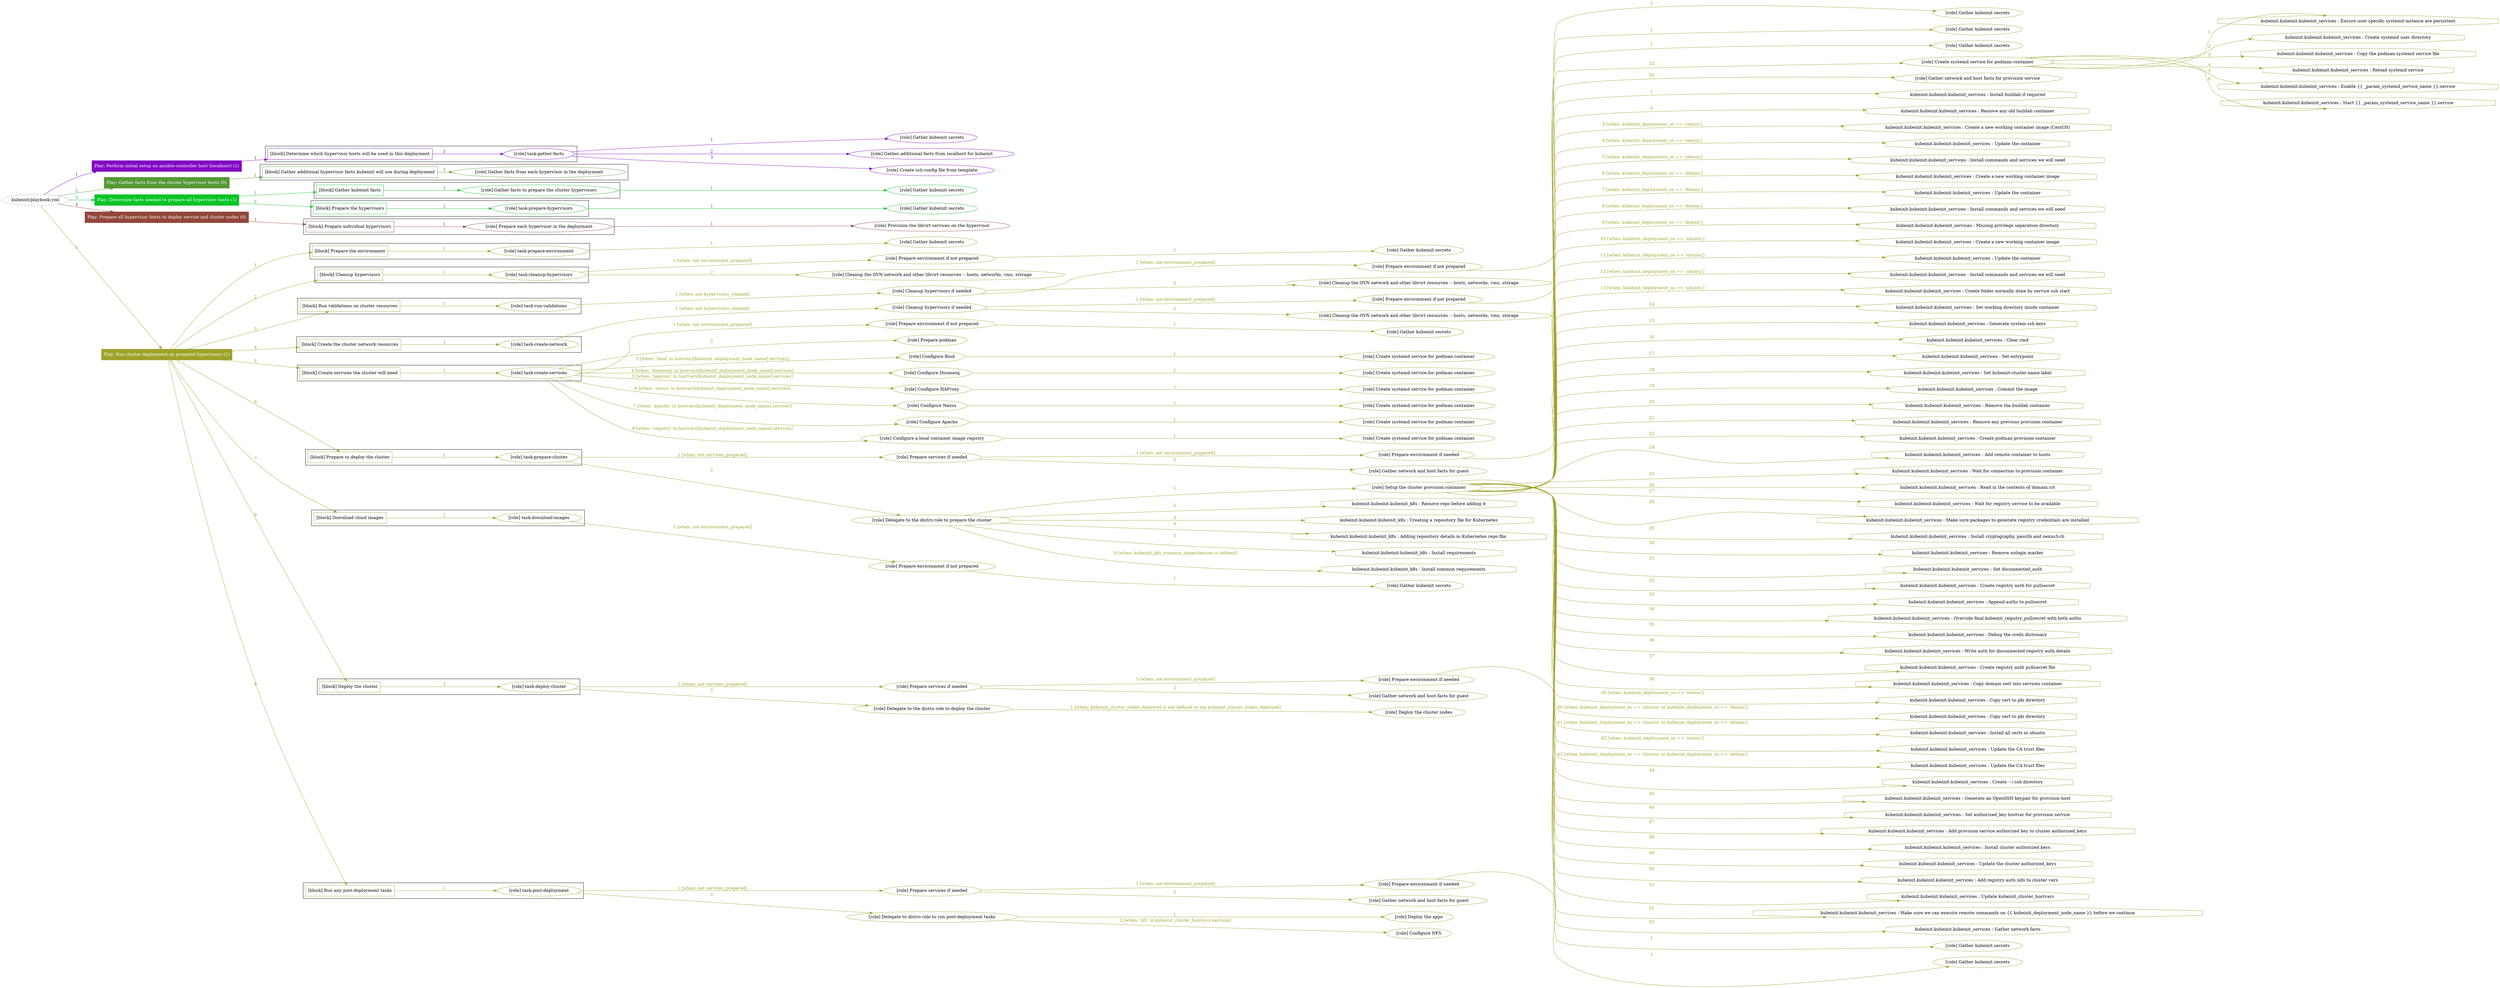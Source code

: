 digraph {
	graph [concentrate=true ordering=in rankdir=LR ratio=fill]
	edge [esep=5 sep=10]
	"kubeinit/playbook.yml" [URL="/home/runner/work/kubeinit/kubeinit/kubeinit/playbook.yml" id=playbook_b3416d8f style=dotted]
	play_fd569763 [label="Play: Perform initial setup on ansible-controller host (localhost) (1)" URL="/home/runner/work/kubeinit/kubeinit/kubeinit/playbook.yml" color="#8209c3" fontcolor="#ffffff" id=play_fd569763 shape=box style=filled tooltip=localhost]
	"kubeinit/playbook.yml" -> play_fd569763 [label="1 " color="#8209c3" fontcolor="#8209c3" id=edge_8a9c377c labeltooltip="1 " tooltip="1 "]
	subgraph "Gather kubeinit secrets" {
		role_322d7747 [label="[role] Gather kubeinit secrets" URL="/home/runner/.ansible/collections/ansible_collections/kubeinit/kubeinit/roles/kubeinit_prepare/tasks/build_hypervisors_group.yml" color="#8209c3" id=role_322d7747 tooltip="Gather kubeinit secrets"]
	}
	subgraph "Gather additional facts from localhost for kubeinit" {
		role_2d571741 [label="[role] Gather additional facts from localhost for kubeinit" URL="/home/runner/.ansible/collections/ansible_collections/kubeinit/kubeinit/roles/kubeinit_prepare/tasks/build_hypervisors_group.yml" color="#8209c3" id=role_2d571741 tooltip="Gather additional facts from localhost for kubeinit"]
	}
	subgraph "Create ssh config file from template" {
		role_cb05322a [label="[role] Create ssh config file from template" URL="/home/runner/.ansible/collections/ansible_collections/kubeinit/kubeinit/roles/kubeinit_prepare/tasks/build_hypervisors_group.yml" color="#8209c3" id=role_cb05322a tooltip="Create ssh config file from template"]
	}
	subgraph "task-gather-facts" {
		role_58dc5c7d [label="[role] task-gather-facts" URL="/home/runner/work/kubeinit/kubeinit/kubeinit/playbook.yml" color="#8209c3" id=role_58dc5c7d tooltip="task-gather-facts"]
		role_58dc5c7d -> role_322d7747 [label="1 " color="#8209c3" fontcolor="#8209c3" id=edge_8bb8704e labeltooltip="1 " tooltip="1 "]
		role_58dc5c7d -> role_2d571741 [label="2 " color="#8209c3" fontcolor="#8209c3" id=edge_dc68b9fc labeltooltip="2 " tooltip="2 "]
		role_58dc5c7d -> role_cb05322a [label="3 " color="#8209c3" fontcolor="#8209c3" id=edge_d5efa29c labeltooltip="3 " tooltip="3 "]
	}
	subgraph "Play: Perform initial setup on ansible-controller host (localhost) (1)" {
		play_fd569763 -> block_cd9142cb [label=1 color="#8209c3" fontcolor="#8209c3" id=edge_c096bdef labeltooltip=1 tooltip=1]
		subgraph cluster_block_cd9142cb {
			block_cd9142cb [label="[block] Determine which hypervisor hosts will be used in this deployment" URL="/home/runner/work/kubeinit/kubeinit/kubeinit/playbook.yml" color="#8209c3" id=block_cd9142cb labeltooltip="Determine which hypervisor hosts will be used in this deployment" shape=box tooltip="Determine which hypervisor hosts will be used in this deployment"]
			block_cd9142cb -> role_58dc5c7d [label="1 " color="#8209c3" fontcolor="#8209c3" id=edge_5bec288b labeltooltip="1 " tooltip="1 "]
		}
	}
	play_3fd7e60c [label="Play: Gather facts from the cluster hypervisor hosts (0)" URL="/home/runner/work/kubeinit/kubeinit/kubeinit/playbook.yml" color="#539834" fontcolor="#ffffff" id=play_3fd7e60c shape=box style=filled tooltip="Play: Gather facts from the cluster hypervisor hosts (0)"]
	"kubeinit/playbook.yml" -> play_3fd7e60c [label="2 " color="#539834" fontcolor="#539834" id=edge_1d6f51f3 labeltooltip="2 " tooltip="2 "]
	subgraph "Gather facts from each hypervisor in the deployment" {
		role_7e8f3660 [label="[role] Gather facts from each hypervisor in the deployment" URL="/home/runner/work/kubeinit/kubeinit/kubeinit/playbook.yml" color="#539834" id=role_7e8f3660 tooltip="Gather facts from each hypervisor in the deployment"]
	}
	subgraph "Play: Gather facts from the cluster hypervisor hosts (0)" {
		play_3fd7e60c -> block_48d3ed5f [label=1 color="#539834" fontcolor="#539834" id=edge_2fdf6355 labeltooltip=1 tooltip=1]
		subgraph cluster_block_48d3ed5f {
			block_48d3ed5f [label="[block] Gather additional hypervisor facts kubeinit will use during deployment" URL="/home/runner/work/kubeinit/kubeinit/kubeinit/playbook.yml" color="#539834" id=block_48d3ed5f labeltooltip="Gather additional hypervisor facts kubeinit will use during deployment" shape=box tooltip="Gather additional hypervisor facts kubeinit will use during deployment"]
			block_48d3ed5f -> role_7e8f3660 [label="1 " color="#539834" fontcolor="#539834" id=edge_7807d9f0 labeltooltip="1 " tooltip="1 "]
		}
	}
	play_83ef23b7 [label="Play: Determine facts needed to prepare all hypervisor hosts (1)" URL="/home/runner/work/kubeinit/kubeinit/kubeinit/playbook.yml" color="#08c426" fontcolor="#ffffff" id=play_83ef23b7 shape=box style=filled tooltip=localhost]
	"kubeinit/playbook.yml" -> play_83ef23b7 [label="3 " color="#08c426" fontcolor="#08c426" id=edge_956e47e1 labeltooltip="3 " tooltip="3 "]
	subgraph "Gather kubeinit secrets" {
		role_5e78f9cd [label="[role] Gather kubeinit secrets" URL="/home/runner/.ansible/collections/ansible_collections/kubeinit/kubeinit/roles/kubeinit_prepare/tasks/gather_kubeinit_facts.yml" color="#08c426" id=role_5e78f9cd tooltip="Gather kubeinit secrets"]
	}
	subgraph "Gather facts to prepare the cluster hypervisors" {
		role_5aac9de9 [label="[role] Gather facts to prepare the cluster hypervisors" URL="/home/runner/work/kubeinit/kubeinit/kubeinit/playbook.yml" color="#08c426" id=role_5aac9de9 tooltip="Gather facts to prepare the cluster hypervisors"]
		role_5aac9de9 -> role_5e78f9cd [label="1 " color="#08c426" fontcolor="#08c426" id=edge_29bd4175 labeltooltip="1 " tooltip="1 "]
	}
	subgraph "Gather kubeinit secrets" {
		role_15485537 [label="[role] Gather kubeinit secrets" URL="/home/runner/.ansible/collections/ansible_collections/kubeinit/kubeinit/roles/kubeinit_prepare/tasks/gather_kubeinit_facts.yml" color="#08c426" id=role_15485537 tooltip="Gather kubeinit secrets"]
	}
	subgraph "task-prepare-hypervisors" {
		role_ea4166f0 [label="[role] task-prepare-hypervisors" URL="/home/runner/work/kubeinit/kubeinit/kubeinit/playbook.yml" color="#08c426" id=role_ea4166f0 tooltip="task-prepare-hypervisors"]
		role_ea4166f0 -> role_15485537 [label="1 " color="#08c426" fontcolor="#08c426" id=edge_aa54c08b labeltooltip="1 " tooltip="1 "]
	}
	subgraph "Play: Determine facts needed to prepare all hypervisor hosts (1)" {
		play_83ef23b7 -> block_92faa957 [label=1 color="#08c426" fontcolor="#08c426" id=edge_bd761335 labeltooltip=1 tooltip=1]
		subgraph cluster_block_92faa957 {
			block_92faa957 [label="[block] Gather kubeinit facts" URL="/home/runner/work/kubeinit/kubeinit/kubeinit/playbook.yml" color="#08c426" id=block_92faa957 labeltooltip="Gather kubeinit facts" shape=box tooltip="Gather kubeinit facts"]
			block_92faa957 -> role_5aac9de9 [label="1 " color="#08c426" fontcolor="#08c426" id=edge_78987be7 labeltooltip="1 " tooltip="1 "]
		}
		play_83ef23b7 -> block_ab99f9f1 [label=2 color="#08c426" fontcolor="#08c426" id=edge_6a41f0d6 labeltooltip=2 tooltip=2]
		subgraph cluster_block_ab99f9f1 {
			block_ab99f9f1 [label="[block] Prepare the hypervisors" URL="/home/runner/work/kubeinit/kubeinit/kubeinit/playbook.yml" color="#08c426" id=block_ab99f9f1 labeltooltip="Prepare the hypervisors" shape=box tooltip="Prepare the hypervisors"]
			block_ab99f9f1 -> role_ea4166f0 [label="1 " color="#08c426" fontcolor="#08c426" id=edge_3c3e2d4c labeltooltip="1 " tooltip="1 "]
		}
	}
	play_96cda609 [label="Play: Prepare all hypervisor hosts to deploy service and cluster nodes (0)" URL="/home/runner/work/kubeinit/kubeinit/kubeinit/playbook.yml" color="#92463a" fontcolor="#ffffff" id=play_96cda609 shape=box style=filled tooltip="Play: Prepare all hypervisor hosts to deploy service and cluster nodes (0)"]
	"kubeinit/playbook.yml" -> play_96cda609 [label="4 " color="#92463a" fontcolor="#92463a" id=edge_755c7fca labeltooltip="4 " tooltip="4 "]
	subgraph "Provision the libvirt services on the hypervisor" {
		role_9b115b79 [label="[role] Provision the libvirt services on the hypervisor" URL="/home/runner/.ansible/collections/ansible_collections/kubeinit/kubeinit/roles/kubeinit_prepare/tasks/prepare_hypervisor.yml" color="#92463a" id=role_9b115b79 tooltip="Provision the libvirt services on the hypervisor"]
	}
	subgraph "Prepare each hypervisor in the deployment" {
		role_2d59271d [label="[role] Prepare each hypervisor in the deployment" URL="/home/runner/work/kubeinit/kubeinit/kubeinit/playbook.yml" color="#92463a" id=role_2d59271d tooltip="Prepare each hypervisor in the deployment"]
		role_2d59271d -> role_9b115b79 [label="1 " color="#92463a" fontcolor="#92463a" id=edge_8f5d765c labeltooltip="1 " tooltip="1 "]
	}
	subgraph "Play: Prepare all hypervisor hosts to deploy service and cluster nodes (0)" {
		play_96cda609 -> block_7802dec0 [label=1 color="#92463a" fontcolor="#92463a" id=edge_603511b9 labeltooltip=1 tooltip=1]
		subgraph cluster_block_7802dec0 {
			block_7802dec0 [label="[block] Prepare individual hypervisors" URL="/home/runner/work/kubeinit/kubeinit/kubeinit/playbook.yml" color="#92463a" id=block_7802dec0 labeltooltip="Prepare individual hypervisors" shape=box tooltip="Prepare individual hypervisors"]
			block_7802dec0 -> role_2d59271d [label="1 " color="#92463a" fontcolor="#92463a" id=edge_80a7480c labeltooltip="1 " tooltip="1 "]
		}
	}
	play_c8a33eca [label="Play: Run cluster deployment on prepared hypervisors (1)" URL="/home/runner/work/kubeinit/kubeinit/kubeinit/playbook.yml" color="#9ea22a" fontcolor="#ffffff" id=play_c8a33eca shape=box style=filled tooltip=localhost]
	"kubeinit/playbook.yml" -> play_c8a33eca [label="5 " color="#9ea22a" fontcolor="#9ea22a" id=edge_1a019daa labeltooltip="5 " tooltip="5 "]
	subgraph "Gather kubeinit secrets" {
		role_10b0acac [label="[role] Gather kubeinit secrets" URL="/home/runner/.ansible/collections/ansible_collections/kubeinit/kubeinit/roles/kubeinit_prepare/tasks/gather_kubeinit_facts.yml" color="#9ea22a" id=role_10b0acac tooltip="Gather kubeinit secrets"]
	}
	subgraph "task-prepare-environment" {
		role_7eb917da [label="[role] task-prepare-environment" URL="/home/runner/work/kubeinit/kubeinit/kubeinit/playbook.yml" color="#9ea22a" id=role_7eb917da tooltip="task-prepare-environment"]
		role_7eb917da -> role_10b0acac [label="1 " color="#9ea22a" fontcolor="#9ea22a" id=edge_10328e99 labeltooltip="1 " tooltip="1 "]
	}
	subgraph "Gather kubeinit secrets" {
		role_ac7f3b82 [label="[role] Gather kubeinit secrets" URL="/home/runner/.ansible/collections/ansible_collections/kubeinit/kubeinit/roles/kubeinit_prepare/tasks/gather_kubeinit_facts.yml" color="#9ea22a" id=role_ac7f3b82 tooltip="Gather kubeinit secrets"]
	}
	subgraph "Prepare environment if not prepared" {
		role_9404dc95 [label="[role] Prepare environment if not prepared" URL="/home/runner/.ansible/collections/ansible_collections/kubeinit/kubeinit/roles/kubeinit_prepare/tasks/cleanup_hypervisors.yml" color="#9ea22a" id=role_9404dc95 tooltip="Prepare environment if not prepared"]
		role_9404dc95 -> role_ac7f3b82 [label="1 " color="#9ea22a" fontcolor="#9ea22a" id=edge_b0824586 labeltooltip="1 " tooltip="1 "]
	}
	subgraph "Cleanup the OVN network and other libvirt resources -- hosts, networks, vms, storage" {
		role_4b8ebdba [label="[role] Cleanup the OVN network and other libvirt resources -- hosts, networks, vms, storage" URL="/home/runner/.ansible/collections/ansible_collections/kubeinit/kubeinit/roles/kubeinit_prepare/tasks/cleanup_hypervisors.yml" color="#9ea22a" id=role_4b8ebdba tooltip="Cleanup the OVN network and other libvirt resources -- hosts, networks, vms, storage"]
	}
	subgraph "task-cleanup-hypervisors" {
		role_7f557d3e [label="[role] task-cleanup-hypervisors" URL="/home/runner/work/kubeinit/kubeinit/kubeinit/playbook.yml" color="#9ea22a" id=role_7f557d3e tooltip="task-cleanup-hypervisors"]
		role_7f557d3e -> role_9404dc95 [label="1 [when: not environment_prepared]" color="#9ea22a" fontcolor="#9ea22a" id=edge_1dd6316a labeltooltip="1 [when: not environment_prepared]" tooltip="1 [when: not environment_prepared]"]
		role_7f557d3e -> role_4b8ebdba [label="2 " color="#9ea22a" fontcolor="#9ea22a" id=edge_b00d656f labeltooltip="2 " tooltip="2 "]
	}
	subgraph "Gather kubeinit secrets" {
		role_d7be9f04 [label="[role] Gather kubeinit secrets" URL="/home/runner/.ansible/collections/ansible_collections/kubeinit/kubeinit/roles/kubeinit_prepare/tasks/gather_kubeinit_facts.yml" color="#9ea22a" id=role_d7be9f04 tooltip="Gather kubeinit secrets"]
	}
	subgraph "Prepare environment if not prepared" {
		role_6b395ef8 [label="[role] Prepare environment if not prepared" URL="/home/runner/.ansible/collections/ansible_collections/kubeinit/kubeinit/roles/kubeinit_prepare/tasks/cleanup_hypervisors.yml" color="#9ea22a" id=role_6b395ef8 tooltip="Prepare environment if not prepared"]
		role_6b395ef8 -> role_d7be9f04 [label="1 " color="#9ea22a" fontcolor="#9ea22a" id=edge_71168434 labeltooltip="1 " tooltip="1 "]
	}
	subgraph "Cleanup the OVN network and other libvirt resources -- hosts, networks, vms, storage" {
		role_83fd0881 [label="[role] Cleanup the OVN network and other libvirt resources -- hosts, networks, vms, storage" URL="/home/runner/.ansible/collections/ansible_collections/kubeinit/kubeinit/roles/kubeinit_prepare/tasks/cleanup_hypervisors.yml" color="#9ea22a" id=role_83fd0881 tooltip="Cleanup the OVN network and other libvirt resources -- hosts, networks, vms, storage"]
	}
	subgraph "Cleanup hypervisors if needed" {
		role_e8c65f65 [label="[role] Cleanup hypervisors if needed" URL="/home/runner/.ansible/collections/ansible_collections/kubeinit/kubeinit/roles/kubeinit_validations/tasks/main.yml" color="#9ea22a" id=role_e8c65f65 tooltip="Cleanup hypervisors if needed"]
		role_e8c65f65 -> role_6b395ef8 [label="1 [when: not environment_prepared]" color="#9ea22a" fontcolor="#9ea22a" id=edge_43f5941b labeltooltip="1 [when: not environment_prepared]" tooltip="1 [when: not environment_prepared]"]
		role_e8c65f65 -> role_83fd0881 [label="2 " color="#9ea22a" fontcolor="#9ea22a" id=edge_39899514 labeltooltip="2 " tooltip="2 "]
	}
	subgraph "task-run-validations" {
		role_4b476eff [label="[role] task-run-validations" URL="/home/runner/work/kubeinit/kubeinit/kubeinit/playbook.yml" color="#9ea22a" id=role_4b476eff tooltip="task-run-validations"]
		role_4b476eff -> role_e8c65f65 [label="1 [when: not hypervisors_cleaned]" color="#9ea22a" fontcolor="#9ea22a" id=edge_31f9dbc5 labeltooltip="1 [when: not hypervisors_cleaned]" tooltip="1 [when: not hypervisors_cleaned]"]
	}
	subgraph "Gather kubeinit secrets" {
		role_bfc71803 [label="[role] Gather kubeinit secrets" URL="/home/runner/.ansible/collections/ansible_collections/kubeinit/kubeinit/roles/kubeinit_prepare/tasks/gather_kubeinit_facts.yml" color="#9ea22a" id=role_bfc71803 tooltip="Gather kubeinit secrets"]
	}
	subgraph "Prepare environment if not prepared" {
		role_e8316c96 [label="[role] Prepare environment if not prepared" URL="/home/runner/.ansible/collections/ansible_collections/kubeinit/kubeinit/roles/kubeinit_prepare/tasks/cleanup_hypervisors.yml" color="#9ea22a" id=role_e8316c96 tooltip="Prepare environment if not prepared"]
		role_e8316c96 -> role_bfc71803 [label="1 " color="#9ea22a" fontcolor="#9ea22a" id=edge_3efb3da5 labeltooltip="1 " tooltip="1 "]
	}
	subgraph "Cleanup the OVN network and other libvirt resources -- hosts, networks, vms, storage" {
		role_7d3b882e [label="[role] Cleanup the OVN network and other libvirt resources -- hosts, networks, vms, storage" URL="/home/runner/.ansible/collections/ansible_collections/kubeinit/kubeinit/roles/kubeinit_prepare/tasks/cleanup_hypervisors.yml" color="#9ea22a" id=role_7d3b882e tooltip="Cleanup the OVN network and other libvirt resources -- hosts, networks, vms, storage"]
	}
	subgraph "Cleanup hypervisors if needed" {
		role_011f286a [label="[role] Cleanup hypervisors if needed" URL="/home/runner/.ansible/collections/ansible_collections/kubeinit/kubeinit/roles/kubeinit_libvirt/tasks/create_network.yml" color="#9ea22a" id=role_011f286a tooltip="Cleanup hypervisors if needed"]
		role_011f286a -> role_e8316c96 [label="1 [when: not environment_prepared]" color="#9ea22a" fontcolor="#9ea22a" id=edge_737bdbef labeltooltip="1 [when: not environment_prepared]" tooltip="1 [when: not environment_prepared]"]
		role_011f286a -> role_7d3b882e [label="2 " color="#9ea22a" fontcolor="#9ea22a" id=edge_11aa9b62 labeltooltip="2 " tooltip="2 "]
	}
	subgraph "task-create-network" {
		role_1a656f13 [label="[role] task-create-network" URL="/home/runner/work/kubeinit/kubeinit/kubeinit/playbook.yml" color="#9ea22a" id=role_1a656f13 tooltip="task-create-network"]
		role_1a656f13 -> role_011f286a [label="1 [when: not hypervisors_cleaned]" color="#9ea22a" fontcolor="#9ea22a" id=edge_39ecb67a labeltooltip="1 [when: not hypervisors_cleaned]" tooltip="1 [when: not hypervisors_cleaned]"]
	}
	subgraph "Gather kubeinit secrets" {
		role_6e48ac9e [label="[role] Gather kubeinit secrets" URL="/home/runner/.ansible/collections/ansible_collections/kubeinit/kubeinit/roles/kubeinit_prepare/tasks/gather_kubeinit_facts.yml" color="#9ea22a" id=role_6e48ac9e tooltip="Gather kubeinit secrets"]
	}
	subgraph "Prepare environment if not prepared" {
		role_71e29113 [label="[role] Prepare environment if not prepared" URL="/home/runner/.ansible/collections/ansible_collections/kubeinit/kubeinit/roles/kubeinit_services/tasks/main.yml" color="#9ea22a" id=role_71e29113 tooltip="Prepare environment if not prepared"]
		role_71e29113 -> role_6e48ac9e [label="1 " color="#9ea22a" fontcolor="#9ea22a" id=edge_6d2fba63 labeltooltip="1 " tooltip="1 "]
	}
	subgraph "Prepare podman" {
		role_1dbd72f5 [label="[role] Prepare podman" URL="/home/runner/.ansible/collections/ansible_collections/kubeinit/kubeinit/roles/kubeinit_services/tasks/00_create_service_pod.yml" color="#9ea22a" id=role_1dbd72f5 tooltip="Prepare podman"]
	}
	subgraph "Create systemd service for podman container" {
		role_14b54a7f [label="[role] Create systemd service for podman container" URL="/home/runner/.ansible/collections/ansible_collections/kubeinit/kubeinit/roles/kubeinit_bind/tasks/main.yml" color="#9ea22a" id=role_14b54a7f tooltip="Create systemd service for podman container"]
	}
	subgraph "Configure Bind" {
		role_1a817713 [label="[role] Configure Bind" URL="/home/runner/.ansible/collections/ansible_collections/kubeinit/kubeinit/roles/kubeinit_services/tasks/start_services_containers.yml" color="#9ea22a" id=role_1a817713 tooltip="Configure Bind"]
		role_1a817713 -> role_14b54a7f [label="1 " color="#9ea22a" fontcolor="#9ea22a" id=edge_15298d9f labeltooltip="1 " tooltip="1 "]
	}
	subgraph "Create systemd service for podman container" {
		role_ffe91bc5 [label="[role] Create systemd service for podman container" URL="/home/runner/.ansible/collections/ansible_collections/kubeinit/kubeinit/roles/kubeinit_dnsmasq/tasks/main.yml" color="#9ea22a" id=role_ffe91bc5 tooltip="Create systemd service for podman container"]
	}
	subgraph "Configure Dnsmasq" {
		role_55f1e4ba [label="[role] Configure Dnsmasq" URL="/home/runner/.ansible/collections/ansible_collections/kubeinit/kubeinit/roles/kubeinit_services/tasks/start_services_containers.yml" color="#9ea22a" id=role_55f1e4ba tooltip="Configure Dnsmasq"]
		role_55f1e4ba -> role_ffe91bc5 [label="1 " color="#9ea22a" fontcolor="#9ea22a" id=edge_4f33a0b7 labeltooltip="1 " tooltip="1 "]
	}
	subgraph "Create systemd service for podman container" {
		role_f9901651 [label="[role] Create systemd service for podman container" URL="/home/runner/.ansible/collections/ansible_collections/kubeinit/kubeinit/roles/kubeinit_haproxy/tasks/main.yml" color="#9ea22a" id=role_f9901651 tooltip="Create systemd service for podman container"]
	}
	subgraph "Configure HAProxy" {
		role_6c4566d5 [label="[role] Configure HAProxy" URL="/home/runner/.ansible/collections/ansible_collections/kubeinit/kubeinit/roles/kubeinit_services/tasks/start_services_containers.yml" color="#9ea22a" id=role_6c4566d5 tooltip="Configure HAProxy"]
		role_6c4566d5 -> role_f9901651 [label="1 " color="#9ea22a" fontcolor="#9ea22a" id=edge_6828bb05 labeltooltip="1 " tooltip="1 "]
	}
	subgraph "Create systemd service for podman container" {
		role_1521fa7a [label="[role] Create systemd service for podman container" URL="/home/runner/.ansible/collections/ansible_collections/kubeinit/kubeinit/roles/kubeinit_nexus/tasks/main.yml" color="#9ea22a" id=role_1521fa7a tooltip="Create systemd service for podman container"]
	}
	subgraph "Configure Nexus" {
		role_1a58675e [label="[role] Configure Nexus" URL="/home/runner/.ansible/collections/ansible_collections/kubeinit/kubeinit/roles/kubeinit_services/tasks/start_services_containers.yml" color="#9ea22a" id=role_1a58675e tooltip="Configure Nexus"]
		role_1a58675e -> role_1521fa7a [label="1 " color="#9ea22a" fontcolor="#9ea22a" id=edge_c9ce24ab labeltooltip="1 " tooltip="1 "]
	}
	subgraph "Create systemd service for podman container" {
		role_da7bd4a3 [label="[role] Create systemd service for podman container" URL="/home/runner/.ansible/collections/ansible_collections/kubeinit/kubeinit/roles/kubeinit_apache/tasks/main.yml" color="#9ea22a" id=role_da7bd4a3 tooltip="Create systemd service for podman container"]
	}
	subgraph "Configure Apache" {
		role_85d810dc [label="[role] Configure Apache" URL="/home/runner/.ansible/collections/ansible_collections/kubeinit/kubeinit/roles/kubeinit_services/tasks/start_services_containers.yml" color="#9ea22a" id=role_85d810dc tooltip="Configure Apache"]
		role_85d810dc -> role_da7bd4a3 [label="1 " color="#9ea22a" fontcolor="#9ea22a" id=edge_a7cd61ab labeltooltip="1 " tooltip="1 "]
	}
	subgraph "Create systemd service for podman container" {
		role_2ad69a02 [label="[role] Create systemd service for podman container" URL="/home/runner/.ansible/collections/ansible_collections/kubeinit/kubeinit/roles/kubeinit_registry/tasks/main.yml" color="#9ea22a" id=role_2ad69a02 tooltip="Create systemd service for podman container"]
	}
	subgraph "Configure a local container image registry" {
		role_e9f3b0f0 [label="[role] Configure a local container image registry" URL="/home/runner/.ansible/collections/ansible_collections/kubeinit/kubeinit/roles/kubeinit_services/tasks/start_services_containers.yml" color="#9ea22a" id=role_e9f3b0f0 tooltip="Configure a local container image registry"]
		role_e9f3b0f0 -> role_2ad69a02 [label="1 " color="#9ea22a" fontcolor="#9ea22a" id=edge_37debab0 labeltooltip="1 " tooltip="1 "]
	}
	subgraph "task-create-services" {
		role_e4945f37 [label="[role] task-create-services" URL="/home/runner/work/kubeinit/kubeinit/kubeinit/playbook.yml" color="#9ea22a" id=role_e4945f37 tooltip="task-create-services"]
		role_e4945f37 -> role_71e29113 [label="1 [when: not environment_prepared]" color="#9ea22a" fontcolor="#9ea22a" id=edge_9243be4b labeltooltip="1 [when: not environment_prepared]" tooltip="1 [when: not environment_prepared]"]
		role_e4945f37 -> role_1dbd72f5 [label="2 " color="#9ea22a" fontcolor="#9ea22a" id=edge_e38714dc labeltooltip="2 " tooltip="2 "]
		role_e4945f37 -> role_1a817713 [label="3 [when: 'bind' in hostvars[kubeinit_deployment_node_name].services]" color="#9ea22a" fontcolor="#9ea22a" id=edge_de2d6682 labeltooltip="3 [when: 'bind' in hostvars[kubeinit_deployment_node_name].services]" tooltip="3 [when: 'bind' in hostvars[kubeinit_deployment_node_name].services]"]
		role_e4945f37 -> role_55f1e4ba [label="4 [when: 'dnsmasq' in hostvars[kubeinit_deployment_node_name].services]" color="#9ea22a" fontcolor="#9ea22a" id=edge_5c44841a labeltooltip="4 [when: 'dnsmasq' in hostvars[kubeinit_deployment_node_name].services]" tooltip="4 [when: 'dnsmasq' in hostvars[kubeinit_deployment_node_name].services]"]
		role_e4945f37 -> role_6c4566d5 [label="5 [when: 'haproxy' in hostvars[kubeinit_deployment_node_name].services]" color="#9ea22a" fontcolor="#9ea22a" id=edge_cca8a51e labeltooltip="5 [when: 'haproxy' in hostvars[kubeinit_deployment_node_name].services]" tooltip="5 [when: 'haproxy' in hostvars[kubeinit_deployment_node_name].services]"]
		role_e4945f37 -> role_1a58675e [label="6 [when: 'nexus' in hostvars[kubeinit_deployment_node_name].services]" color="#9ea22a" fontcolor="#9ea22a" id=edge_0fe5371f labeltooltip="6 [when: 'nexus' in hostvars[kubeinit_deployment_node_name].services]" tooltip="6 [when: 'nexus' in hostvars[kubeinit_deployment_node_name].services]"]
		role_e4945f37 -> role_85d810dc [label="7 [when: 'apache' in hostvars[kubeinit_deployment_node_name].services]" color="#9ea22a" fontcolor="#9ea22a" id=edge_439ebc0a labeltooltip="7 [when: 'apache' in hostvars[kubeinit_deployment_node_name].services]" tooltip="7 [when: 'apache' in hostvars[kubeinit_deployment_node_name].services]"]
		role_e4945f37 -> role_e9f3b0f0 [label="8 [when: 'registry' in hostvars[kubeinit_deployment_node_name].services]" color="#9ea22a" fontcolor="#9ea22a" id=edge_e17c7485 labeltooltip="8 [when: 'registry' in hostvars[kubeinit_deployment_node_name].services]" tooltip="8 [when: 'registry' in hostvars[kubeinit_deployment_node_name].services]"]
	}
	subgraph "Gather kubeinit secrets" {
		role_d0b4df76 [label="[role] Gather kubeinit secrets" URL="/home/runner/.ansible/collections/ansible_collections/kubeinit/kubeinit/roles/kubeinit_prepare/tasks/gather_kubeinit_facts.yml" color="#9ea22a" id=role_d0b4df76 tooltip="Gather kubeinit secrets"]
	}
	subgraph "Prepare environment if needed" {
		role_407da2c3 [label="[role] Prepare environment if needed" URL="/home/runner/.ansible/collections/ansible_collections/kubeinit/kubeinit/roles/kubeinit_services/tasks/prepare_services.yml" color="#9ea22a" id=role_407da2c3 tooltip="Prepare environment if needed"]
		role_407da2c3 -> role_d0b4df76 [label="1 " color="#9ea22a" fontcolor="#9ea22a" id=edge_2648e55b labeltooltip="1 " tooltip="1 "]
	}
	subgraph "Gather network and host facts for guest" {
		role_08a94038 [label="[role] Gather network and host facts for guest" URL="/home/runner/.ansible/collections/ansible_collections/kubeinit/kubeinit/roles/kubeinit_services/tasks/prepare_services.yml" color="#9ea22a" id=role_08a94038 tooltip="Gather network and host facts for guest"]
	}
	subgraph "Prepare services if needed" {
		role_956423bf [label="[role] Prepare services if needed" URL="/home/runner/.ansible/collections/ansible_collections/kubeinit/kubeinit/roles/kubeinit_prepare/tasks/prepare_cluster.yml" color="#9ea22a" id=role_956423bf tooltip="Prepare services if needed"]
		role_956423bf -> role_407da2c3 [label="1 [when: not environment_prepared]" color="#9ea22a" fontcolor="#9ea22a" id=edge_8eb1f9c0 labeltooltip="1 [when: not environment_prepared]" tooltip="1 [when: not environment_prepared]"]
		role_956423bf -> role_08a94038 [label="2 " color="#9ea22a" fontcolor="#9ea22a" id=edge_51b7ba02 labeltooltip="2 " tooltip="2 "]
	}
	subgraph "Create systemd service for podman container" {
		role_7cc5146d [label="[role] Create systemd service for podman container" URL="/home/runner/.ansible/collections/ansible_collections/kubeinit/kubeinit/roles/kubeinit_services/tasks/create_provision_container.yml" color="#9ea22a" id=role_7cc5146d tooltip="Create systemd service for podman container"]
		task_f1d70574 [label="kubeinit.kubeinit.kubeinit_services : Ensure user specific systemd instance are persistent" URL="/home/runner/.ansible/collections/ansible_collections/kubeinit/kubeinit/roles/kubeinit_services/tasks/create_managed_service.yml" color="#9ea22a" id=task_f1d70574 shape=octagon tooltip="kubeinit.kubeinit.kubeinit_services : Ensure user specific systemd instance are persistent"]
		role_7cc5146d -> task_f1d70574 [label="1 " color="#9ea22a" fontcolor="#9ea22a" id=edge_3b31603f labeltooltip="1 " tooltip="1 "]
		task_b6177de5 [label="kubeinit.kubeinit.kubeinit_services : Create systemd user directory" URL="/home/runner/.ansible/collections/ansible_collections/kubeinit/kubeinit/roles/kubeinit_services/tasks/create_managed_service.yml" color="#9ea22a" id=task_b6177de5 shape=octagon tooltip="kubeinit.kubeinit.kubeinit_services : Create systemd user directory"]
		role_7cc5146d -> task_b6177de5 [label="2 " color="#9ea22a" fontcolor="#9ea22a" id=edge_7e158a72 labeltooltip="2 " tooltip="2 "]
		task_0bc77c0e [label="kubeinit.kubeinit.kubeinit_services : Copy the podman systemd service file" URL="/home/runner/.ansible/collections/ansible_collections/kubeinit/kubeinit/roles/kubeinit_services/tasks/create_managed_service.yml" color="#9ea22a" id=task_0bc77c0e shape=octagon tooltip="kubeinit.kubeinit.kubeinit_services : Copy the podman systemd service file"]
		role_7cc5146d -> task_0bc77c0e [label="3 " color="#9ea22a" fontcolor="#9ea22a" id=edge_c6c74fc9 labeltooltip="3 " tooltip="3 "]
		task_fe7522a6 [label="kubeinit.kubeinit.kubeinit_services : Reload systemd service" URL="/home/runner/.ansible/collections/ansible_collections/kubeinit/kubeinit/roles/kubeinit_services/tasks/create_managed_service.yml" color="#9ea22a" id=task_fe7522a6 shape=octagon tooltip="kubeinit.kubeinit.kubeinit_services : Reload systemd service"]
		role_7cc5146d -> task_fe7522a6 [label="4 " color="#9ea22a" fontcolor="#9ea22a" id=edge_fa8cb4cd labeltooltip="4 " tooltip="4 "]
		task_141dce77 [label="kubeinit.kubeinit.kubeinit_services : Enable {{ _param_systemd_service_name }}.service" URL="/home/runner/.ansible/collections/ansible_collections/kubeinit/kubeinit/roles/kubeinit_services/tasks/create_managed_service.yml" color="#9ea22a" id=task_141dce77 shape=octagon tooltip="kubeinit.kubeinit.kubeinit_services : Enable {{ _param_systemd_service_name }}.service"]
		role_7cc5146d -> task_141dce77 [label="5 " color="#9ea22a" fontcolor="#9ea22a" id=edge_6703381c labeltooltip="5 " tooltip="5 "]
		task_1a2df9a6 [label="kubeinit.kubeinit.kubeinit_services : Start {{ _param_systemd_service_name }}.service" URL="/home/runner/.ansible/collections/ansible_collections/kubeinit/kubeinit/roles/kubeinit_services/tasks/create_managed_service.yml" color="#9ea22a" id=task_1a2df9a6 shape=octagon tooltip="kubeinit.kubeinit.kubeinit_services : Start {{ _param_systemd_service_name }}.service"]
		role_7cc5146d -> task_1a2df9a6 [label="6 " color="#9ea22a" fontcolor="#9ea22a" id=edge_01ca2072 labeltooltip="6 " tooltip="6 "]
	}
	subgraph "Gather network and host facts for provision service" {
		role_ac21613f [label="[role] Gather network and host facts for provision service" URL="/home/runner/.ansible/collections/ansible_collections/kubeinit/kubeinit/roles/kubeinit_services/tasks/create_provision_container.yml" color="#9ea22a" id=role_ac21613f tooltip="Gather network and host facts for provision service"]
	}
	subgraph "Setup the cluster provision container" {
		role_bfef4182 [label="[role] Setup the cluster provision container" URL="/home/runner/.ansible/collections/ansible_collections/kubeinit/kubeinit/roles/kubeinit_k8s/tasks/prepare_cluster.yml" color="#9ea22a" id=role_bfef4182 tooltip="Setup the cluster provision container"]
		task_6778cd6f [label="kubeinit.kubeinit.kubeinit_services : Install buildah if required" URL="/home/runner/.ansible/collections/ansible_collections/kubeinit/kubeinit/roles/kubeinit_services/tasks/create_provision_container.yml" color="#9ea22a" id=task_6778cd6f shape=octagon tooltip="kubeinit.kubeinit.kubeinit_services : Install buildah if required"]
		role_bfef4182 -> task_6778cd6f [label="1 " color="#9ea22a" fontcolor="#9ea22a" id=edge_12b3d9e9 labeltooltip="1 " tooltip="1 "]
		task_4cc9953e [label="kubeinit.kubeinit.kubeinit_services : Remove any old buildah container" URL="/home/runner/.ansible/collections/ansible_collections/kubeinit/kubeinit/roles/kubeinit_services/tasks/create_provision_container.yml" color="#9ea22a" id=task_4cc9953e shape=octagon tooltip="kubeinit.kubeinit.kubeinit_services : Remove any old buildah container"]
		role_bfef4182 -> task_4cc9953e [label="2 " color="#9ea22a" fontcolor="#9ea22a" id=edge_c88ed239 labeltooltip="2 " tooltip="2 "]
		task_425fc425 [label="kubeinit.kubeinit.kubeinit_services : Create a new working container image (CentOS)" URL="/home/runner/.ansible/collections/ansible_collections/kubeinit/kubeinit/roles/kubeinit_services/tasks/create_provision_container.yml" color="#9ea22a" id=task_425fc425 shape=octagon tooltip="kubeinit.kubeinit.kubeinit_services : Create a new working container image (CentOS)"]
		role_bfef4182 -> task_425fc425 [label="3 [when: kubeinit_deployment_os == 'centos']" color="#9ea22a" fontcolor="#9ea22a" id=edge_35852e9a labeltooltip="3 [when: kubeinit_deployment_os == 'centos']" tooltip="3 [when: kubeinit_deployment_os == 'centos']"]
		task_22d290d4 [label="kubeinit.kubeinit.kubeinit_services : Update the container" URL="/home/runner/.ansible/collections/ansible_collections/kubeinit/kubeinit/roles/kubeinit_services/tasks/create_provision_container.yml" color="#9ea22a" id=task_22d290d4 shape=octagon tooltip="kubeinit.kubeinit.kubeinit_services : Update the container"]
		role_bfef4182 -> task_22d290d4 [label="4 [when: kubeinit_deployment_os == 'centos']" color="#9ea22a" fontcolor="#9ea22a" id=edge_09b2f9a5 labeltooltip="4 [when: kubeinit_deployment_os == 'centos']" tooltip="4 [when: kubeinit_deployment_os == 'centos']"]
		task_c32ce5ee [label="kubeinit.kubeinit.kubeinit_services : Install commands and services we will need" URL="/home/runner/.ansible/collections/ansible_collections/kubeinit/kubeinit/roles/kubeinit_services/tasks/create_provision_container.yml" color="#9ea22a" id=task_c32ce5ee shape=octagon tooltip="kubeinit.kubeinit.kubeinit_services : Install commands and services we will need"]
		role_bfef4182 -> task_c32ce5ee [label="5 [when: kubeinit_deployment_os == 'centos']" color="#9ea22a" fontcolor="#9ea22a" id=edge_bbb70977 labeltooltip="5 [when: kubeinit_deployment_os == 'centos']" tooltip="5 [when: kubeinit_deployment_os == 'centos']"]
		task_4571442f [label="kubeinit.kubeinit.kubeinit_services : Create a new working container image" URL="/home/runner/.ansible/collections/ansible_collections/kubeinit/kubeinit/roles/kubeinit_services/tasks/create_provision_container.yml" color="#9ea22a" id=task_4571442f shape=octagon tooltip="kubeinit.kubeinit.kubeinit_services : Create a new working container image"]
		role_bfef4182 -> task_4571442f [label="6 [when: kubeinit_deployment_os == 'debian']" color="#9ea22a" fontcolor="#9ea22a" id=edge_05ae9067 labeltooltip="6 [when: kubeinit_deployment_os == 'debian']" tooltip="6 [when: kubeinit_deployment_os == 'debian']"]
		task_62190fd3 [label="kubeinit.kubeinit.kubeinit_services : Update the container" URL="/home/runner/.ansible/collections/ansible_collections/kubeinit/kubeinit/roles/kubeinit_services/tasks/create_provision_container.yml" color="#9ea22a" id=task_62190fd3 shape=octagon tooltip="kubeinit.kubeinit.kubeinit_services : Update the container"]
		role_bfef4182 -> task_62190fd3 [label="7 [when: kubeinit_deployment_os == 'debian']" color="#9ea22a" fontcolor="#9ea22a" id=edge_f72b393e labeltooltip="7 [when: kubeinit_deployment_os == 'debian']" tooltip="7 [when: kubeinit_deployment_os == 'debian']"]
		task_a1ebf129 [label="kubeinit.kubeinit.kubeinit_services : Install commands and services we will need" URL="/home/runner/.ansible/collections/ansible_collections/kubeinit/kubeinit/roles/kubeinit_services/tasks/create_provision_container.yml" color="#9ea22a" id=task_a1ebf129 shape=octagon tooltip="kubeinit.kubeinit.kubeinit_services : Install commands and services we will need"]
		role_bfef4182 -> task_a1ebf129 [label="8 [when: kubeinit_deployment_os == 'debian']" color="#9ea22a" fontcolor="#9ea22a" id=edge_87421a62 labeltooltip="8 [when: kubeinit_deployment_os == 'debian']" tooltip="8 [when: kubeinit_deployment_os == 'debian']"]
		task_f6821f0a [label="kubeinit.kubeinit.kubeinit_services : Missing privilege separation directory" URL="/home/runner/.ansible/collections/ansible_collections/kubeinit/kubeinit/roles/kubeinit_services/tasks/create_provision_container.yml" color="#9ea22a" id=task_f6821f0a shape=octagon tooltip="kubeinit.kubeinit.kubeinit_services : Missing privilege separation directory"]
		role_bfef4182 -> task_f6821f0a [label="9 [when: kubeinit_deployment_os == 'debian']" color="#9ea22a" fontcolor="#9ea22a" id=edge_7993fb7c labeltooltip="9 [when: kubeinit_deployment_os == 'debian']" tooltip="9 [when: kubeinit_deployment_os == 'debian']"]
		task_fff2dee7 [label="kubeinit.kubeinit.kubeinit_services : Create a new working container image" URL="/home/runner/.ansible/collections/ansible_collections/kubeinit/kubeinit/roles/kubeinit_services/tasks/create_provision_container.yml" color="#9ea22a" id=task_fff2dee7 shape=octagon tooltip="kubeinit.kubeinit.kubeinit_services : Create a new working container image"]
		role_bfef4182 -> task_fff2dee7 [label="10 [when: kubeinit_deployment_os == 'ubuntu']" color="#9ea22a" fontcolor="#9ea22a" id=edge_92070d75 labeltooltip="10 [when: kubeinit_deployment_os == 'ubuntu']" tooltip="10 [when: kubeinit_deployment_os == 'ubuntu']"]
		task_37b5abaa [label="kubeinit.kubeinit.kubeinit_services : Update the container" URL="/home/runner/.ansible/collections/ansible_collections/kubeinit/kubeinit/roles/kubeinit_services/tasks/create_provision_container.yml" color="#9ea22a" id=task_37b5abaa shape=octagon tooltip="kubeinit.kubeinit.kubeinit_services : Update the container"]
		role_bfef4182 -> task_37b5abaa [label="11 [when: kubeinit_deployment_os == 'ubuntu']" color="#9ea22a" fontcolor="#9ea22a" id=edge_1087e837 labeltooltip="11 [when: kubeinit_deployment_os == 'ubuntu']" tooltip="11 [when: kubeinit_deployment_os == 'ubuntu']"]
		task_91f1a7fb [label="kubeinit.kubeinit.kubeinit_services : Install commands and services we will need" URL="/home/runner/.ansible/collections/ansible_collections/kubeinit/kubeinit/roles/kubeinit_services/tasks/create_provision_container.yml" color="#9ea22a" id=task_91f1a7fb shape=octagon tooltip="kubeinit.kubeinit.kubeinit_services : Install commands and services we will need"]
		role_bfef4182 -> task_91f1a7fb [label="12 [when: kubeinit_deployment_os == 'ubuntu']" color="#9ea22a" fontcolor="#9ea22a" id=edge_ca7a43ba labeltooltip="12 [when: kubeinit_deployment_os == 'ubuntu']" tooltip="12 [when: kubeinit_deployment_os == 'ubuntu']"]
		task_4680fe5c [label="kubeinit.kubeinit.kubeinit_services : Create folder normally done by service ssh start" URL="/home/runner/.ansible/collections/ansible_collections/kubeinit/kubeinit/roles/kubeinit_services/tasks/create_provision_container.yml" color="#9ea22a" id=task_4680fe5c shape=octagon tooltip="kubeinit.kubeinit.kubeinit_services : Create folder normally done by service ssh start"]
		role_bfef4182 -> task_4680fe5c [label="13 [when: kubeinit_deployment_os == 'ubuntu']" color="#9ea22a" fontcolor="#9ea22a" id=edge_dd61a55c labeltooltip="13 [when: kubeinit_deployment_os == 'ubuntu']" tooltip="13 [when: kubeinit_deployment_os == 'ubuntu']"]
		task_0b478ba9 [label="kubeinit.kubeinit.kubeinit_services : Set working directory inside container" URL="/home/runner/.ansible/collections/ansible_collections/kubeinit/kubeinit/roles/kubeinit_services/tasks/create_provision_container.yml" color="#9ea22a" id=task_0b478ba9 shape=octagon tooltip="kubeinit.kubeinit.kubeinit_services : Set working directory inside container"]
		role_bfef4182 -> task_0b478ba9 [label="14 " color="#9ea22a" fontcolor="#9ea22a" id=edge_f3f8b7e7 labeltooltip="14 " tooltip="14 "]
		task_38c06cc8 [label="kubeinit.kubeinit.kubeinit_services : Generate system ssh keys" URL="/home/runner/.ansible/collections/ansible_collections/kubeinit/kubeinit/roles/kubeinit_services/tasks/create_provision_container.yml" color="#9ea22a" id=task_38c06cc8 shape=octagon tooltip="kubeinit.kubeinit.kubeinit_services : Generate system ssh keys"]
		role_bfef4182 -> task_38c06cc8 [label="15 " color="#9ea22a" fontcolor="#9ea22a" id=edge_dc7b6830 labeltooltip="15 " tooltip="15 "]
		task_9e5bad64 [label="kubeinit.kubeinit.kubeinit_services : Clear cmd" URL="/home/runner/.ansible/collections/ansible_collections/kubeinit/kubeinit/roles/kubeinit_services/tasks/create_provision_container.yml" color="#9ea22a" id=task_9e5bad64 shape=octagon tooltip="kubeinit.kubeinit.kubeinit_services : Clear cmd"]
		role_bfef4182 -> task_9e5bad64 [label="16 " color="#9ea22a" fontcolor="#9ea22a" id=edge_cb6090e4 labeltooltip="16 " tooltip="16 "]
		task_68290bd4 [label="kubeinit.kubeinit.kubeinit_services : Set entrypoint" URL="/home/runner/.ansible/collections/ansible_collections/kubeinit/kubeinit/roles/kubeinit_services/tasks/create_provision_container.yml" color="#9ea22a" id=task_68290bd4 shape=octagon tooltip="kubeinit.kubeinit.kubeinit_services : Set entrypoint"]
		role_bfef4182 -> task_68290bd4 [label="17 " color="#9ea22a" fontcolor="#9ea22a" id=edge_68f5652a labeltooltip="17 " tooltip="17 "]
		task_cdb988a6 [label="kubeinit.kubeinit.kubeinit_services : Set kubeinit-cluster-name label" URL="/home/runner/.ansible/collections/ansible_collections/kubeinit/kubeinit/roles/kubeinit_services/tasks/create_provision_container.yml" color="#9ea22a" id=task_cdb988a6 shape=octagon tooltip="kubeinit.kubeinit.kubeinit_services : Set kubeinit-cluster-name label"]
		role_bfef4182 -> task_cdb988a6 [label="18 " color="#9ea22a" fontcolor="#9ea22a" id=edge_2907423a labeltooltip="18 " tooltip="18 "]
		task_8f359b73 [label="kubeinit.kubeinit.kubeinit_services : Commit the image" URL="/home/runner/.ansible/collections/ansible_collections/kubeinit/kubeinit/roles/kubeinit_services/tasks/create_provision_container.yml" color="#9ea22a" id=task_8f359b73 shape=octagon tooltip="kubeinit.kubeinit.kubeinit_services : Commit the image"]
		role_bfef4182 -> task_8f359b73 [label="19 " color="#9ea22a" fontcolor="#9ea22a" id=edge_a6f67f6f labeltooltip="19 " tooltip="19 "]
		task_f0896b94 [label="kubeinit.kubeinit.kubeinit_services : Remove the buildah container" URL="/home/runner/.ansible/collections/ansible_collections/kubeinit/kubeinit/roles/kubeinit_services/tasks/create_provision_container.yml" color="#9ea22a" id=task_f0896b94 shape=octagon tooltip="kubeinit.kubeinit.kubeinit_services : Remove the buildah container"]
		role_bfef4182 -> task_f0896b94 [label="20 " color="#9ea22a" fontcolor="#9ea22a" id=edge_bc258c6e labeltooltip="20 " tooltip="20 "]
		task_1c85a370 [label="kubeinit.kubeinit.kubeinit_services : Remove any previous provision container" URL="/home/runner/.ansible/collections/ansible_collections/kubeinit/kubeinit/roles/kubeinit_services/tasks/create_provision_container.yml" color="#9ea22a" id=task_1c85a370 shape=octagon tooltip="kubeinit.kubeinit.kubeinit_services : Remove any previous provision container"]
		role_bfef4182 -> task_1c85a370 [label="21 " color="#9ea22a" fontcolor="#9ea22a" id=edge_0c3c51d9 labeltooltip="21 " tooltip="21 "]
		task_0d1072f4 [label="kubeinit.kubeinit.kubeinit_services : Create podman provision container" URL="/home/runner/.ansible/collections/ansible_collections/kubeinit/kubeinit/roles/kubeinit_services/tasks/create_provision_container.yml" color="#9ea22a" id=task_0d1072f4 shape=octagon tooltip="kubeinit.kubeinit.kubeinit_services : Create podman provision container"]
		role_bfef4182 -> task_0d1072f4 [label="22 " color="#9ea22a" fontcolor="#9ea22a" id=edge_50dfd1e9 labeltooltip="22 " tooltip="22 "]
		role_bfef4182 -> role_7cc5146d [label="23 " color="#9ea22a" fontcolor="#9ea22a" id=edge_f1b47338 labeltooltip="23 " tooltip="23 "]
		task_1a127427 [label="kubeinit.kubeinit.kubeinit_services : Add remote container to hosts" URL="/home/runner/.ansible/collections/ansible_collections/kubeinit/kubeinit/roles/kubeinit_services/tasks/create_provision_container.yml" color="#9ea22a" id=task_1a127427 shape=octagon tooltip="kubeinit.kubeinit.kubeinit_services : Add remote container to hosts"]
		role_bfef4182 -> task_1a127427 [label="24 " color="#9ea22a" fontcolor="#9ea22a" id=edge_f7f602ec labeltooltip="24 " tooltip="24 "]
		task_63eb8da7 [label="kubeinit.kubeinit.kubeinit_services : Wait for connection to provision container" URL="/home/runner/.ansible/collections/ansible_collections/kubeinit/kubeinit/roles/kubeinit_services/tasks/create_provision_container.yml" color="#9ea22a" id=task_63eb8da7 shape=octagon tooltip="kubeinit.kubeinit.kubeinit_services : Wait for connection to provision container"]
		role_bfef4182 -> task_63eb8da7 [label="25 " color="#9ea22a" fontcolor="#9ea22a" id=edge_b4f73e97 labeltooltip="25 " tooltip="25 "]
		task_4d0e61e6 [label="kubeinit.kubeinit.kubeinit_services : Read in the contents of domain.crt" URL="/home/runner/.ansible/collections/ansible_collections/kubeinit/kubeinit/roles/kubeinit_services/tasks/create_provision_container.yml" color="#9ea22a" id=task_4d0e61e6 shape=octagon tooltip="kubeinit.kubeinit.kubeinit_services : Read in the contents of domain.crt"]
		role_bfef4182 -> task_4d0e61e6 [label="26 " color="#9ea22a" fontcolor="#9ea22a" id=edge_455ac6cb labeltooltip="26 " tooltip="26 "]
		task_dc82ad82 [label="kubeinit.kubeinit.kubeinit_services : Wait for registry service to be available" URL="/home/runner/.ansible/collections/ansible_collections/kubeinit/kubeinit/roles/kubeinit_services/tasks/create_provision_container.yml" color="#9ea22a" id=task_dc82ad82 shape=octagon tooltip="kubeinit.kubeinit.kubeinit_services : Wait for registry service to be available"]
		role_bfef4182 -> task_dc82ad82 [label="27 " color="#9ea22a" fontcolor="#9ea22a" id=edge_3a4a48c2 labeltooltip="27 " tooltip="27 "]
		task_2f30054e [label="kubeinit.kubeinit.kubeinit_services : Make sure packages to generate registry credentials are installed" URL="/home/runner/.ansible/collections/ansible_collections/kubeinit/kubeinit/roles/kubeinit_services/tasks/create_provision_container.yml" color="#9ea22a" id=task_2f30054e shape=octagon tooltip="kubeinit.kubeinit.kubeinit_services : Make sure packages to generate registry credentials are installed"]
		role_bfef4182 -> task_2f30054e [label="28 " color="#9ea22a" fontcolor="#9ea22a" id=edge_2ab3ae59 labeltooltip="28 " tooltip="28 "]
		task_bd8c718d [label="kubeinit.kubeinit.kubeinit_services : Install cryptography, passlib and nexus3-cli" URL="/home/runner/.ansible/collections/ansible_collections/kubeinit/kubeinit/roles/kubeinit_services/tasks/create_provision_container.yml" color="#9ea22a" id=task_bd8c718d shape=octagon tooltip="kubeinit.kubeinit.kubeinit_services : Install cryptography, passlib and nexus3-cli"]
		role_bfef4182 -> task_bd8c718d [label="29 " color="#9ea22a" fontcolor="#9ea22a" id=edge_2cd42c90 labeltooltip="29 " tooltip="29 "]
		task_ba25fd5e [label="kubeinit.kubeinit.kubeinit_services : Remove nologin marker" URL="/home/runner/.ansible/collections/ansible_collections/kubeinit/kubeinit/roles/kubeinit_services/tasks/create_provision_container.yml" color="#9ea22a" id=task_ba25fd5e shape=octagon tooltip="kubeinit.kubeinit.kubeinit_services : Remove nologin marker"]
		role_bfef4182 -> task_ba25fd5e [label="30 " color="#9ea22a" fontcolor="#9ea22a" id=edge_b49e74a0 labeltooltip="30 " tooltip="30 "]
		task_9f35aea2 [label="kubeinit.kubeinit.kubeinit_services : Set disconnected_auth" URL="/home/runner/.ansible/collections/ansible_collections/kubeinit/kubeinit/roles/kubeinit_services/tasks/create_provision_container.yml" color="#9ea22a" id=task_9f35aea2 shape=octagon tooltip="kubeinit.kubeinit.kubeinit_services : Set disconnected_auth"]
		role_bfef4182 -> task_9f35aea2 [label="31 " color="#9ea22a" fontcolor="#9ea22a" id=edge_39ec0a40 labeltooltip="31 " tooltip="31 "]
		task_712e9fd8 [label="kubeinit.kubeinit.kubeinit_services : Create registry auth for pullsecret" URL="/home/runner/.ansible/collections/ansible_collections/kubeinit/kubeinit/roles/kubeinit_services/tasks/create_provision_container.yml" color="#9ea22a" id=task_712e9fd8 shape=octagon tooltip="kubeinit.kubeinit.kubeinit_services : Create registry auth for pullsecret"]
		role_bfef4182 -> task_712e9fd8 [label="32 " color="#9ea22a" fontcolor="#9ea22a" id=edge_8b052fee labeltooltip="32 " tooltip="32 "]
		task_7b9d42b8 [label="kubeinit.kubeinit.kubeinit_services : Append auths to pullsecret" URL="/home/runner/.ansible/collections/ansible_collections/kubeinit/kubeinit/roles/kubeinit_services/tasks/create_provision_container.yml" color="#9ea22a" id=task_7b9d42b8 shape=octagon tooltip="kubeinit.kubeinit.kubeinit_services : Append auths to pullsecret"]
		role_bfef4182 -> task_7b9d42b8 [label="33 " color="#9ea22a" fontcolor="#9ea22a" id=edge_187e74e1 labeltooltip="33 " tooltip="33 "]
		task_4d21b3cc [label="kubeinit.kubeinit.kubeinit_services : Override final kubeinit_registry_pullsecret with both auths" URL="/home/runner/.ansible/collections/ansible_collections/kubeinit/kubeinit/roles/kubeinit_services/tasks/create_provision_container.yml" color="#9ea22a" id=task_4d21b3cc shape=octagon tooltip="kubeinit.kubeinit.kubeinit_services : Override final kubeinit_registry_pullsecret with both auths"]
		role_bfef4182 -> task_4d21b3cc [label="34 " color="#9ea22a" fontcolor="#9ea22a" id=edge_e64fceb8 labeltooltip="34 " tooltip="34 "]
		task_c20fa2cd [label="kubeinit.kubeinit.kubeinit_services : Debug the creds dictionary" URL="/home/runner/.ansible/collections/ansible_collections/kubeinit/kubeinit/roles/kubeinit_services/tasks/create_provision_container.yml" color="#9ea22a" id=task_c20fa2cd shape=octagon tooltip="kubeinit.kubeinit.kubeinit_services : Debug the creds dictionary"]
		role_bfef4182 -> task_c20fa2cd [label="35 " color="#9ea22a" fontcolor="#9ea22a" id=edge_8835be3e labeltooltip="35 " tooltip="35 "]
		task_48e9036b [label="kubeinit.kubeinit.kubeinit_services : Write auth for disconnected registry auth details" URL="/home/runner/.ansible/collections/ansible_collections/kubeinit/kubeinit/roles/kubeinit_services/tasks/create_provision_container.yml" color="#9ea22a" id=task_48e9036b shape=octagon tooltip="kubeinit.kubeinit.kubeinit_services : Write auth for disconnected registry auth details"]
		role_bfef4182 -> task_48e9036b [label="36 " color="#9ea22a" fontcolor="#9ea22a" id=edge_09a50405 labeltooltip="36 " tooltip="36 "]
		task_de5277a5 [label="kubeinit.kubeinit.kubeinit_services : Create registry auth pullsecret file" URL="/home/runner/.ansible/collections/ansible_collections/kubeinit/kubeinit/roles/kubeinit_services/tasks/create_provision_container.yml" color="#9ea22a" id=task_de5277a5 shape=octagon tooltip="kubeinit.kubeinit.kubeinit_services : Create registry auth pullsecret file"]
		role_bfef4182 -> task_de5277a5 [label="37 " color="#9ea22a" fontcolor="#9ea22a" id=edge_f0401ccd labeltooltip="37 " tooltip="37 "]
		task_b7800bc5 [label="kubeinit.kubeinit.kubeinit_services : Copy domain cert into services container" URL="/home/runner/.ansible/collections/ansible_collections/kubeinit/kubeinit/roles/kubeinit_services/tasks/create_provision_container.yml" color="#9ea22a" id=task_b7800bc5 shape=octagon tooltip="kubeinit.kubeinit.kubeinit_services : Copy domain cert into services container"]
		role_bfef4182 -> task_b7800bc5 [label="38 " color="#9ea22a" fontcolor="#9ea22a" id=edge_105c9c29 labeltooltip="38 " tooltip="38 "]
		task_a3920f41 [label="kubeinit.kubeinit.kubeinit_services : Copy cert to pki directory" URL="/home/runner/.ansible/collections/ansible_collections/kubeinit/kubeinit/roles/kubeinit_services/tasks/create_provision_container.yml" color="#9ea22a" id=task_a3920f41 shape=octagon tooltip="kubeinit.kubeinit.kubeinit_services : Copy cert to pki directory"]
		role_bfef4182 -> task_a3920f41 [label="39 [when: kubeinit_deployment_os == 'centos']" color="#9ea22a" fontcolor="#9ea22a" id=edge_2022ff56 labeltooltip="39 [when: kubeinit_deployment_os == 'centos']" tooltip="39 [when: kubeinit_deployment_os == 'centos']"]
		task_537501f9 [label="kubeinit.kubeinit.kubeinit_services : Copy cert to pki directory" URL="/home/runner/.ansible/collections/ansible_collections/kubeinit/kubeinit/roles/kubeinit_services/tasks/create_provision_container.yml" color="#9ea22a" id=task_537501f9 shape=octagon tooltip="kubeinit.kubeinit.kubeinit_services : Copy cert to pki directory"]
		role_bfef4182 -> task_537501f9 [label="40 [when: kubeinit_deployment_os == 'ubuntu' or kubeinit_deployment_os == 'debian']" color="#9ea22a" fontcolor="#9ea22a" id=edge_fb040574 labeltooltip="40 [when: kubeinit_deployment_os == 'ubuntu' or kubeinit_deployment_os == 'debian']" tooltip="40 [when: kubeinit_deployment_os == 'ubuntu' or kubeinit_deployment_os == 'debian']"]
		task_c0c98117 [label="kubeinit.kubeinit.kubeinit_services : Install all certs in ubuntu" URL="/home/runner/.ansible/collections/ansible_collections/kubeinit/kubeinit/roles/kubeinit_services/tasks/create_provision_container.yml" color="#9ea22a" id=task_c0c98117 shape=octagon tooltip="kubeinit.kubeinit.kubeinit_services : Install all certs in ubuntu"]
		role_bfef4182 -> task_c0c98117 [label="41 [when: kubeinit_deployment_os == 'ubuntu' or kubeinit_deployment_os == 'debian']" color="#9ea22a" fontcolor="#9ea22a" id=edge_a4684a45 labeltooltip="41 [when: kubeinit_deployment_os == 'ubuntu' or kubeinit_deployment_os == 'debian']" tooltip="41 [when: kubeinit_deployment_os == 'ubuntu' or kubeinit_deployment_os == 'debian']"]
		task_1fa34a5b [label="kubeinit.kubeinit.kubeinit_services : Update the CA trust files" URL="/home/runner/.ansible/collections/ansible_collections/kubeinit/kubeinit/roles/kubeinit_services/tasks/create_provision_container.yml" color="#9ea22a" id=task_1fa34a5b shape=octagon tooltip="kubeinit.kubeinit.kubeinit_services : Update the CA trust files"]
		role_bfef4182 -> task_1fa34a5b [label="42 [when: kubeinit_deployment_os == 'centos']" color="#9ea22a" fontcolor="#9ea22a" id=edge_bbcacbd9 labeltooltip="42 [when: kubeinit_deployment_os == 'centos']" tooltip="42 [when: kubeinit_deployment_os == 'centos']"]
		task_2058fc73 [label="kubeinit.kubeinit.kubeinit_services : Update the CA trust files" URL="/home/runner/.ansible/collections/ansible_collections/kubeinit/kubeinit/roles/kubeinit_services/tasks/create_provision_container.yml" color="#9ea22a" id=task_2058fc73 shape=octagon tooltip="kubeinit.kubeinit.kubeinit_services : Update the CA trust files"]
		role_bfef4182 -> task_2058fc73 [label="43 [when: kubeinit_deployment_os == 'ubuntu' or kubeinit_deployment_os == 'debian']" color="#9ea22a" fontcolor="#9ea22a" id=edge_b3677356 labeltooltip="43 [when: kubeinit_deployment_os == 'ubuntu' or kubeinit_deployment_os == 'debian']" tooltip="43 [when: kubeinit_deployment_os == 'ubuntu' or kubeinit_deployment_os == 'debian']"]
		task_b606bc67 [label="kubeinit.kubeinit.kubeinit_services : Create ~/.ssh directory" URL="/home/runner/.ansible/collections/ansible_collections/kubeinit/kubeinit/roles/kubeinit_services/tasks/create_provision_container.yml" color="#9ea22a" id=task_b606bc67 shape=octagon tooltip="kubeinit.kubeinit.kubeinit_services : Create ~/.ssh directory"]
		role_bfef4182 -> task_b606bc67 [label="44 " color="#9ea22a" fontcolor="#9ea22a" id=edge_37249417 labeltooltip="44 " tooltip="44 "]
		task_75658b54 [label="kubeinit.kubeinit.kubeinit_services : Generate an OpenSSH keypair for provision host" URL="/home/runner/.ansible/collections/ansible_collections/kubeinit/kubeinit/roles/kubeinit_services/tasks/create_provision_container.yml" color="#9ea22a" id=task_75658b54 shape=octagon tooltip="kubeinit.kubeinit.kubeinit_services : Generate an OpenSSH keypair for provision host"]
		role_bfef4182 -> task_75658b54 [label="45 " color="#9ea22a" fontcolor="#9ea22a" id=edge_d87503ff labeltooltip="45 " tooltip="45 "]
		task_69321489 [label="kubeinit.kubeinit.kubeinit_services : Set authorized_key hostvar for provision service" URL="/home/runner/.ansible/collections/ansible_collections/kubeinit/kubeinit/roles/kubeinit_services/tasks/create_provision_container.yml" color="#9ea22a" id=task_69321489 shape=octagon tooltip="kubeinit.kubeinit.kubeinit_services : Set authorized_key hostvar for provision service"]
		role_bfef4182 -> task_69321489 [label="46 " color="#9ea22a" fontcolor="#9ea22a" id=edge_d72ae9c3 labeltooltip="46 " tooltip="46 "]
		task_b4d651b7 [label="kubeinit.kubeinit.kubeinit_services : Add provision service authorized key to cluster authorized_keys" URL="/home/runner/.ansible/collections/ansible_collections/kubeinit/kubeinit/roles/kubeinit_services/tasks/create_provision_container.yml" color="#9ea22a" id=task_b4d651b7 shape=octagon tooltip="kubeinit.kubeinit.kubeinit_services : Add provision service authorized key to cluster authorized_keys"]
		role_bfef4182 -> task_b4d651b7 [label="47 " color="#9ea22a" fontcolor="#9ea22a" id=edge_744500b2 labeltooltip="47 " tooltip="47 "]
		task_d6824e7d [label="kubeinit.kubeinit.kubeinit_services : Install cluster authorized keys" URL="/home/runner/.ansible/collections/ansible_collections/kubeinit/kubeinit/roles/kubeinit_services/tasks/create_provision_container.yml" color="#9ea22a" id=task_d6824e7d shape=octagon tooltip="kubeinit.kubeinit.kubeinit_services : Install cluster authorized keys"]
		role_bfef4182 -> task_d6824e7d [label="48 " color="#9ea22a" fontcolor="#9ea22a" id=edge_dfbe1883 labeltooltip="48 " tooltip="48 "]
		task_e50b07fe [label="kubeinit.kubeinit.kubeinit_services : Update the cluster authorized_keys" URL="/home/runner/.ansible/collections/ansible_collections/kubeinit/kubeinit/roles/kubeinit_services/tasks/create_provision_container.yml" color="#9ea22a" id=task_e50b07fe shape=octagon tooltip="kubeinit.kubeinit.kubeinit_services : Update the cluster authorized_keys"]
		role_bfef4182 -> task_e50b07fe [label="49 " color="#9ea22a" fontcolor="#9ea22a" id=edge_e74da66c labeltooltip="49 " tooltip="49 "]
		task_71ed0c04 [label="kubeinit.kubeinit.kubeinit_services : Add registry auth info to cluster vars" URL="/home/runner/.ansible/collections/ansible_collections/kubeinit/kubeinit/roles/kubeinit_services/tasks/create_provision_container.yml" color="#9ea22a" id=task_71ed0c04 shape=octagon tooltip="kubeinit.kubeinit.kubeinit_services : Add registry auth info to cluster vars"]
		role_bfef4182 -> task_71ed0c04 [label="50 " color="#9ea22a" fontcolor="#9ea22a" id=edge_a69e3b91 labeltooltip="50 " tooltip="50 "]
		task_72538862 [label="kubeinit.kubeinit.kubeinit_services : Update kubeinit_cluster_hostvars" URL="/home/runner/.ansible/collections/ansible_collections/kubeinit/kubeinit/roles/kubeinit_services/tasks/create_provision_container.yml" color="#9ea22a" id=task_72538862 shape=octagon tooltip="kubeinit.kubeinit.kubeinit_services : Update kubeinit_cluster_hostvars"]
		role_bfef4182 -> task_72538862 [label="51 " color="#9ea22a" fontcolor="#9ea22a" id=edge_4bbb8be6 labeltooltip="51 " tooltip="51 "]
		task_566d7ce5 [label="kubeinit.kubeinit.kubeinit_services : Make sure we can execute remote commands on {{ kubeinit_deployment_node_name }} before we continue" URL="/home/runner/.ansible/collections/ansible_collections/kubeinit/kubeinit/roles/kubeinit_services/tasks/create_provision_container.yml" color="#9ea22a" id=task_566d7ce5 shape=octagon tooltip="kubeinit.kubeinit.kubeinit_services : Make sure we can execute remote commands on {{ kubeinit_deployment_node_name }} before we continue"]
		role_bfef4182 -> task_566d7ce5 [label="52 " color="#9ea22a" fontcolor="#9ea22a" id=edge_65f029d3 labeltooltip="52 " tooltip="52 "]
		task_91fa3a2a [label="kubeinit.kubeinit.kubeinit_services : Gather network facts" URL="/home/runner/.ansible/collections/ansible_collections/kubeinit/kubeinit/roles/kubeinit_services/tasks/create_provision_container.yml" color="#9ea22a" id=task_91fa3a2a shape=octagon tooltip="kubeinit.kubeinit.kubeinit_services : Gather network facts"]
		role_bfef4182 -> task_91fa3a2a [label="53 " color="#9ea22a" fontcolor="#9ea22a" id=edge_91b663d7 labeltooltip="53 " tooltip="53 "]
		role_bfef4182 -> role_ac21613f [label="54 " color="#9ea22a" fontcolor="#9ea22a" id=edge_ff1bc4e4 labeltooltip="54 " tooltip="54 "]
	}
	subgraph "Delegate to the distro role to prepare the cluster" {
		role_69d7c04f [label="[role] Delegate to the distro role to prepare the cluster" URL="/home/runner/.ansible/collections/ansible_collections/kubeinit/kubeinit/roles/kubeinit_prepare/tasks/prepare_cluster.yml" color="#9ea22a" id=role_69d7c04f tooltip="Delegate to the distro role to prepare the cluster"]
		role_69d7c04f -> role_bfef4182 [label="1 " color="#9ea22a" fontcolor="#9ea22a" id=edge_ba747dc6 labeltooltip="1 " tooltip="1 "]
		task_e7b7ce0a [label="kubeinit.kubeinit.kubeinit_k8s : Remove repo before adding it" URL="/home/runner/.ansible/collections/ansible_collections/kubeinit/kubeinit/roles/kubeinit_k8s/tasks/prepare_cluster.yml" color="#9ea22a" id=task_e7b7ce0a shape=octagon tooltip="kubeinit.kubeinit.kubeinit_k8s : Remove repo before adding it"]
		role_69d7c04f -> task_e7b7ce0a [label="2 " color="#9ea22a" fontcolor="#9ea22a" id=edge_b414396f labeltooltip="2 " tooltip="2 "]
		task_430a2c9a [label="kubeinit.kubeinit.kubeinit_k8s : Creating a repository file for Kubernetes" URL="/home/runner/.ansible/collections/ansible_collections/kubeinit/kubeinit/roles/kubeinit_k8s/tasks/prepare_cluster.yml" color="#9ea22a" id=task_430a2c9a shape=octagon tooltip="kubeinit.kubeinit.kubeinit_k8s : Creating a repository file for Kubernetes"]
		role_69d7c04f -> task_430a2c9a [label="3 " color="#9ea22a" fontcolor="#9ea22a" id=edge_cd85f995 labeltooltip="3 " tooltip="3 "]
		task_0964ad7e [label="kubeinit.kubeinit.kubeinit_k8s : Adding repository details in Kubernetes repo file." URL="/home/runner/.ansible/collections/ansible_collections/kubeinit/kubeinit/roles/kubeinit_k8s/tasks/prepare_cluster.yml" color="#9ea22a" id=task_0964ad7e shape=octagon tooltip="kubeinit.kubeinit.kubeinit_k8s : Adding repository details in Kubernetes repo file."]
		role_69d7c04f -> task_0964ad7e [label="4 " color="#9ea22a" fontcolor="#9ea22a" id=edge_9c78890e labeltooltip="4 " tooltip="4 "]
		task_a8ba871d [label="kubeinit.kubeinit.kubeinit_k8s : Install requirements" URL="/home/runner/.ansible/collections/ansible_collections/kubeinit/kubeinit/roles/kubeinit_k8s/tasks/prepare_cluster.yml" color="#9ea22a" id=task_a8ba871d shape=octagon tooltip="kubeinit.kubeinit.kubeinit_k8s : Install requirements"]
		role_69d7c04f -> task_a8ba871d [label="5 " color="#9ea22a" fontcolor="#9ea22a" id=edge_ddb8c0ea labeltooltip="5 " tooltip="5 "]
		task_88f6de46 [label="kubeinit.kubeinit.kubeinit_k8s : Install common requirements" URL="/home/runner/.ansible/collections/ansible_collections/kubeinit/kubeinit/roles/kubeinit_k8s/tasks/prepare_cluster.yml" color="#9ea22a" id=task_88f6de46 shape=octagon tooltip="kubeinit.kubeinit.kubeinit_k8s : Install common requirements"]
		role_69d7c04f -> task_88f6de46 [label="6 [when: kubeinit_k8s_common_dependencies is defined]" color="#9ea22a" fontcolor="#9ea22a" id=edge_c650e13a labeltooltip="6 [when: kubeinit_k8s_common_dependencies is defined]" tooltip="6 [when: kubeinit_k8s_common_dependencies is defined]"]
	}
	subgraph "task-prepare-cluster" {
		role_3e447d5c [label="[role] task-prepare-cluster" URL="/home/runner/work/kubeinit/kubeinit/kubeinit/playbook.yml" color="#9ea22a" id=role_3e447d5c tooltip="task-prepare-cluster"]
		role_3e447d5c -> role_956423bf [label="1 [when: not services_prepared]" color="#9ea22a" fontcolor="#9ea22a" id=edge_fb33439a labeltooltip="1 [when: not services_prepared]" tooltip="1 [when: not services_prepared]"]
		role_3e447d5c -> role_69d7c04f [label="2 " color="#9ea22a" fontcolor="#9ea22a" id=edge_fc9f77bd labeltooltip="2 " tooltip="2 "]
	}
	subgraph "Gather kubeinit secrets" {
		role_61349fee [label="[role] Gather kubeinit secrets" URL="/home/runner/.ansible/collections/ansible_collections/kubeinit/kubeinit/roles/kubeinit_prepare/tasks/gather_kubeinit_facts.yml" color="#9ea22a" id=role_61349fee tooltip="Gather kubeinit secrets"]
	}
	subgraph "Prepare environment if not prepared" {
		role_72aa3af8 [label="[role] Prepare environment if not prepared" URL="/home/runner/.ansible/collections/ansible_collections/kubeinit/kubeinit/roles/kubeinit_libvirt/tasks/download_cloud_images.yml" color="#9ea22a" id=role_72aa3af8 tooltip="Prepare environment if not prepared"]
		role_72aa3af8 -> role_61349fee [label="1 " color="#9ea22a" fontcolor="#9ea22a" id=edge_96a725f0 labeltooltip="1 " tooltip="1 "]
	}
	subgraph "task-download-images" {
		role_ba65885f [label="[role] task-download-images" URL="/home/runner/work/kubeinit/kubeinit/kubeinit/playbook.yml" color="#9ea22a" id=role_ba65885f tooltip="task-download-images"]
		role_ba65885f -> role_72aa3af8 [label="1 [when: not environment_prepared]" color="#9ea22a" fontcolor="#9ea22a" id=edge_9e4061e7 labeltooltip="1 [when: not environment_prepared]" tooltip="1 [when: not environment_prepared]"]
	}
	subgraph "Gather kubeinit secrets" {
		role_48681e24 [label="[role] Gather kubeinit secrets" URL="/home/runner/.ansible/collections/ansible_collections/kubeinit/kubeinit/roles/kubeinit_prepare/tasks/gather_kubeinit_facts.yml" color="#9ea22a" id=role_48681e24 tooltip="Gather kubeinit secrets"]
	}
	subgraph "Prepare environment if needed" {
		role_f3c27993 [label="[role] Prepare environment if needed" URL="/home/runner/.ansible/collections/ansible_collections/kubeinit/kubeinit/roles/kubeinit_services/tasks/prepare_services.yml" color="#9ea22a" id=role_f3c27993 tooltip="Prepare environment if needed"]
		role_f3c27993 -> role_48681e24 [label="1 " color="#9ea22a" fontcolor="#9ea22a" id=edge_289b12e9 labeltooltip="1 " tooltip="1 "]
	}
	subgraph "Gather network and host facts for guest" {
		role_e343a27f [label="[role] Gather network and host facts for guest" URL="/home/runner/.ansible/collections/ansible_collections/kubeinit/kubeinit/roles/kubeinit_services/tasks/prepare_services.yml" color="#9ea22a" id=role_e343a27f tooltip="Gather network and host facts for guest"]
	}
	subgraph "Prepare services if needed" {
		role_4522d523 [label="[role] Prepare services if needed" URL="/home/runner/.ansible/collections/ansible_collections/kubeinit/kubeinit/roles/kubeinit_prepare/tasks/deploy_cluster.yml" color="#9ea22a" id=role_4522d523 tooltip="Prepare services if needed"]
		role_4522d523 -> role_f3c27993 [label="1 [when: not environment_prepared]" color="#9ea22a" fontcolor="#9ea22a" id=edge_ed52e302 labeltooltip="1 [when: not environment_prepared]" tooltip="1 [when: not environment_prepared]"]
		role_4522d523 -> role_e343a27f [label="2 " color="#9ea22a" fontcolor="#9ea22a" id=edge_f648cfef labeltooltip="2 " tooltip="2 "]
	}
	subgraph "Deploy the cluster nodes" {
		role_5b0f7ec0 [label="[role] Deploy the cluster nodes" URL="/home/runner/.ansible/collections/ansible_collections/kubeinit/kubeinit/roles/kubeinit_k8s/tasks/main.yml" color="#9ea22a" id=role_5b0f7ec0 tooltip="Deploy the cluster nodes"]
	}
	subgraph "Delegate to the distro role to deploy the cluster" {
		role_73439619 [label="[role] Delegate to the distro role to deploy the cluster" URL="/home/runner/.ansible/collections/ansible_collections/kubeinit/kubeinit/roles/kubeinit_prepare/tasks/deploy_cluster.yml" color="#9ea22a" id=role_73439619 tooltip="Delegate to the distro role to deploy the cluster"]
		role_73439619 -> role_5b0f7ec0 [label="1 [when: kubeinit_cluster_nodes_deployed is not defined or not kubeinit_cluster_nodes_deployed]" color="#9ea22a" fontcolor="#9ea22a" id=edge_0b849f36 labeltooltip="1 [when: kubeinit_cluster_nodes_deployed is not defined or not kubeinit_cluster_nodes_deployed]" tooltip="1 [when: kubeinit_cluster_nodes_deployed is not defined or not kubeinit_cluster_nodes_deployed]"]
	}
	subgraph "task-deploy-cluster" {
		role_0e100116 [label="[role] task-deploy-cluster" URL="/home/runner/work/kubeinit/kubeinit/kubeinit/playbook.yml" color="#9ea22a" id=role_0e100116 tooltip="task-deploy-cluster"]
		role_0e100116 -> role_4522d523 [label="1 [when: not services_prepared]" color="#9ea22a" fontcolor="#9ea22a" id=edge_c6233d51 labeltooltip="1 [when: not services_prepared]" tooltip="1 [when: not services_prepared]"]
		role_0e100116 -> role_73439619 [label="2 " color="#9ea22a" fontcolor="#9ea22a" id=edge_a5fe5a18 labeltooltip="2 " tooltip="2 "]
	}
	subgraph "Gather kubeinit secrets" {
		role_959d73a8 [label="[role] Gather kubeinit secrets" URL="/home/runner/.ansible/collections/ansible_collections/kubeinit/kubeinit/roles/kubeinit_prepare/tasks/gather_kubeinit_facts.yml" color="#9ea22a" id=role_959d73a8 tooltip="Gather kubeinit secrets"]
	}
	subgraph "Prepare environment if needed" {
		role_9ce2ce81 [label="[role] Prepare environment if needed" URL="/home/runner/.ansible/collections/ansible_collections/kubeinit/kubeinit/roles/kubeinit_services/tasks/prepare_services.yml" color="#9ea22a" id=role_9ce2ce81 tooltip="Prepare environment if needed"]
		role_9ce2ce81 -> role_959d73a8 [label="1 " color="#9ea22a" fontcolor="#9ea22a" id=edge_4790f6c2 labeltooltip="1 " tooltip="1 "]
	}
	subgraph "Gather network and host facts for guest" {
		role_8f015a50 [label="[role] Gather network and host facts for guest" URL="/home/runner/.ansible/collections/ansible_collections/kubeinit/kubeinit/roles/kubeinit_services/tasks/prepare_services.yml" color="#9ea22a" id=role_8f015a50 tooltip="Gather network and host facts for guest"]
	}
	subgraph "Prepare services if needed" {
		role_6a42d74d [label="[role] Prepare services if needed" URL="/home/runner/.ansible/collections/ansible_collections/kubeinit/kubeinit/roles/kubeinit_prepare/tasks/post_deployment.yml" color="#9ea22a" id=role_6a42d74d tooltip="Prepare services if needed"]
		role_6a42d74d -> role_9ce2ce81 [label="1 [when: not environment_prepared]" color="#9ea22a" fontcolor="#9ea22a" id=edge_8c7cb4f3 labeltooltip="1 [when: not environment_prepared]" tooltip="1 [when: not environment_prepared]"]
		role_6a42d74d -> role_8f015a50 [label="2 " color="#9ea22a" fontcolor="#9ea22a" id=edge_f3fb7c08 labeltooltip="2 " tooltip="2 "]
	}
	subgraph "Deploy the apps" {
		role_9d68394a [label="[role] Deploy the apps" URL="/home/runner/.ansible/collections/ansible_collections/kubeinit/kubeinit/roles/kubeinit_k8s/tasks/post_deployment_tasks.yml" color="#9ea22a" id=role_9d68394a tooltip="Deploy the apps"]
	}
	subgraph "Configure NFS" {
		role_fda2544d [label="[role] Configure NFS" URL="/home/runner/.ansible/collections/ansible_collections/kubeinit/kubeinit/roles/kubeinit_k8s/tasks/post_deployment_tasks.yml" color="#9ea22a" id=role_fda2544d tooltip="Configure NFS"]
	}
	subgraph "Delegate to distro role to run post-deployment tasks" {
		role_e9202fba [label="[role] Delegate to distro role to run post-deployment tasks" URL="/home/runner/.ansible/collections/ansible_collections/kubeinit/kubeinit/roles/kubeinit_prepare/tasks/post_deployment.yml" color="#9ea22a" id=role_e9202fba tooltip="Delegate to distro role to run post-deployment tasks"]
		role_e9202fba -> role_9d68394a [label="1 " color="#9ea22a" fontcolor="#9ea22a" id=edge_e0494e9a labeltooltip="1 " tooltip="1 "]
		role_e9202fba -> role_fda2544d [label="2 [when: 'nfs' in kubeinit_cluster_hostvars.services]" color="#9ea22a" fontcolor="#9ea22a" id=edge_6f786046 labeltooltip="2 [when: 'nfs' in kubeinit_cluster_hostvars.services]" tooltip="2 [when: 'nfs' in kubeinit_cluster_hostvars.services]"]
	}
	subgraph "task-post-deployment" {
		role_dc484b88 [label="[role] task-post-deployment" URL="/home/runner/work/kubeinit/kubeinit/kubeinit/playbook.yml" color="#9ea22a" id=role_dc484b88 tooltip="task-post-deployment"]
		role_dc484b88 -> role_6a42d74d [label="1 [when: not services_prepared]" color="#9ea22a" fontcolor="#9ea22a" id=edge_ae8d37da labeltooltip="1 [when: not services_prepared]" tooltip="1 [when: not services_prepared]"]
		role_dc484b88 -> role_e9202fba [label="2 " color="#9ea22a" fontcolor="#9ea22a" id=edge_b177f04b labeltooltip="2 " tooltip="2 "]
	}
	subgraph "Play: Run cluster deployment on prepared hypervisors (1)" {
		play_c8a33eca -> block_089e0b4d [label=1 color="#9ea22a" fontcolor="#9ea22a" id=edge_299fd30e labeltooltip=1 tooltip=1]
		subgraph cluster_block_089e0b4d {
			block_089e0b4d [label="[block] Prepare the environment" URL="/home/runner/work/kubeinit/kubeinit/kubeinit/playbook.yml" color="#9ea22a" id=block_089e0b4d labeltooltip="Prepare the environment" shape=box tooltip="Prepare the environment"]
			block_089e0b4d -> role_7eb917da [label="1 " color="#9ea22a" fontcolor="#9ea22a" id=edge_2babee4a labeltooltip="1 " tooltip="1 "]
		}
		play_c8a33eca -> block_763e61e9 [label=2 color="#9ea22a" fontcolor="#9ea22a" id=edge_e93e5b94 labeltooltip=2 tooltip=2]
		subgraph cluster_block_763e61e9 {
			block_763e61e9 [label="[block] Cleanup hypervisors" URL="/home/runner/work/kubeinit/kubeinit/kubeinit/playbook.yml" color="#9ea22a" id=block_763e61e9 labeltooltip="Cleanup hypervisors" shape=box tooltip="Cleanup hypervisors"]
			block_763e61e9 -> role_7f557d3e [label="1 " color="#9ea22a" fontcolor="#9ea22a" id=edge_891e3aff labeltooltip="1 " tooltip="1 "]
		}
		play_c8a33eca -> block_d146179d [label=3 color="#9ea22a" fontcolor="#9ea22a" id=edge_8250f44d labeltooltip=3 tooltip=3]
		subgraph cluster_block_d146179d {
			block_d146179d [label="[block] Run validations on cluster resources" URL="/home/runner/work/kubeinit/kubeinit/kubeinit/playbook.yml" color="#9ea22a" id=block_d146179d labeltooltip="Run validations on cluster resources" shape=box tooltip="Run validations on cluster resources"]
			block_d146179d -> role_4b476eff [label="1 " color="#9ea22a" fontcolor="#9ea22a" id=edge_2193add9 labeltooltip="1 " tooltip="1 "]
		}
		play_c8a33eca -> block_b8a1cabb [label=4 color="#9ea22a" fontcolor="#9ea22a" id=edge_5781871a labeltooltip=4 tooltip=4]
		subgraph cluster_block_b8a1cabb {
			block_b8a1cabb [label="[block] Create the cluster network resources" URL="/home/runner/work/kubeinit/kubeinit/kubeinit/playbook.yml" color="#9ea22a" id=block_b8a1cabb labeltooltip="Create the cluster network resources" shape=box tooltip="Create the cluster network resources"]
			block_b8a1cabb -> role_1a656f13 [label="1 " color="#9ea22a" fontcolor="#9ea22a" id=edge_90cbbc8c labeltooltip="1 " tooltip="1 "]
		}
		play_c8a33eca -> block_b706777d [label=5 color="#9ea22a" fontcolor="#9ea22a" id=edge_14f0fa85 labeltooltip=5 tooltip=5]
		subgraph cluster_block_b706777d {
			block_b706777d [label="[block] Create services the cluster will need" URL="/home/runner/work/kubeinit/kubeinit/kubeinit/playbook.yml" color="#9ea22a" id=block_b706777d labeltooltip="Create services the cluster will need" shape=box tooltip="Create services the cluster will need"]
			block_b706777d -> role_e4945f37 [label="1 " color="#9ea22a" fontcolor="#9ea22a" id=edge_f243355d labeltooltip="1 " tooltip="1 "]
		}
		play_c8a33eca -> block_87a0d850 [label=6 color="#9ea22a" fontcolor="#9ea22a" id=edge_f5c29e69 labeltooltip=6 tooltip=6]
		subgraph cluster_block_87a0d850 {
			block_87a0d850 [label="[block] Prepare to deploy the cluster" URL="/home/runner/work/kubeinit/kubeinit/kubeinit/playbook.yml" color="#9ea22a" id=block_87a0d850 labeltooltip="Prepare to deploy the cluster" shape=box tooltip="Prepare to deploy the cluster"]
			block_87a0d850 -> role_3e447d5c [label="1 " color="#9ea22a" fontcolor="#9ea22a" id=edge_1a3377ae labeltooltip="1 " tooltip="1 "]
		}
		play_c8a33eca -> block_6b43ad0f [label=7 color="#9ea22a" fontcolor="#9ea22a" id=edge_773a4dad labeltooltip=7 tooltip=7]
		subgraph cluster_block_6b43ad0f {
			block_6b43ad0f [label="[block] Download cloud images" URL="/home/runner/work/kubeinit/kubeinit/kubeinit/playbook.yml" color="#9ea22a" id=block_6b43ad0f labeltooltip="Download cloud images" shape=box tooltip="Download cloud images"]
			block_6b43ad0f -> role_ba65885f [label="1 " color="#9ea22a" fontcolor="#9ea22a" id=edge_ade2266b labeltooltip="1 " tooltip="1 "]
		}
		play_c8a33eca -> block_1a2548b6 [label=8 color="#9ea22a" fontcolor="#9ea22a" id=edge_2bff60e7 labeltooltip=8 tooltip=8]
		subgraph cluster_block_1a2548b6 {
			block_1a2548b6 [label="[block] Deploy the cluster" URL="/home/runner/work/kubeinit/kubeinit/kubeinit/playbook.yml" color="#9ea22a" id=block_1a2548b6 labeltooltip="Deploy the cluster" shape=box tooltip="Deploy the cluster"]
			block_1a2548b6 -> role_0e100116 [label="1 " color="#9ea22a" fontcolor="#9ea22a" id=edge_4c028b83 labeltooltip="1 " tooltip="1 "]
		}
		play_c8a33eca -> block_8750bcaa [label=9 color="#9ea22a" fontcolor="#9ea22a" id=edge_8e8be9f8 labeltooltip=9 tooltip=9]
		subgraph cluster_block_8750bcaa {
			block_8750bcaa [label="[block] Run any post-deployment tasks" URL="/home/runner/work/kubeinit/kubeinit/kubeinit/playbook.yml" color="#9ea22a" id=block_8750bcaa labeltooltip="Run any post-deployment tasks" shape=box tooltip="Run any post-deployment tasks"]
			block_8750bcaa -> role_dc484b88 [label="1 " color="#9ea22a" fontcolor="#9ea22a" id=edge_4de835c6 labeltooltip="1 " tooltip="1 "]
		}
	}
}
